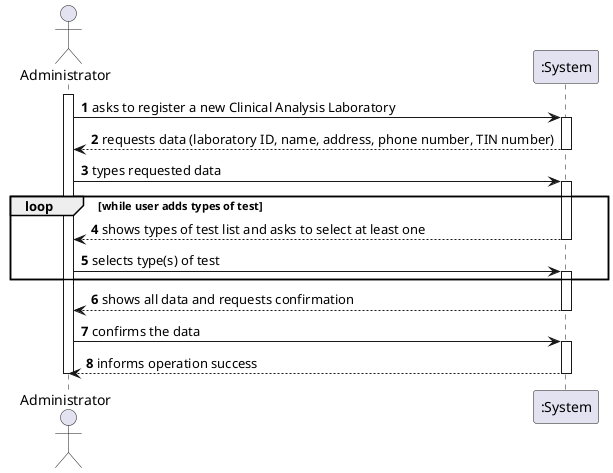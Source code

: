 @startuml
autonumber
actor Administrator as A

activate A
A -> ":System" : asks to register a new Clinical Analysis Laboratory
activate ":System"
":System" --> A : requests data (laboratory ID, name, address, phone number, TIN number)
deactivate ":System"

A -> ":System" : types requested data
activate ":System"

loop while user adds types of test
":System" --> A : shows types of test list and asks to select at least one
deactivate ":System"

A -> ":System" : selects type(s) of test
activate ":System"
end

":System" --> A : shows all data and requests confirmation
deactivate ":System"

A -> ":System" : confirms the data
activate ":System"
":System" --> A : informs operation success
deactivate ":System"

deactivate A

@enduml